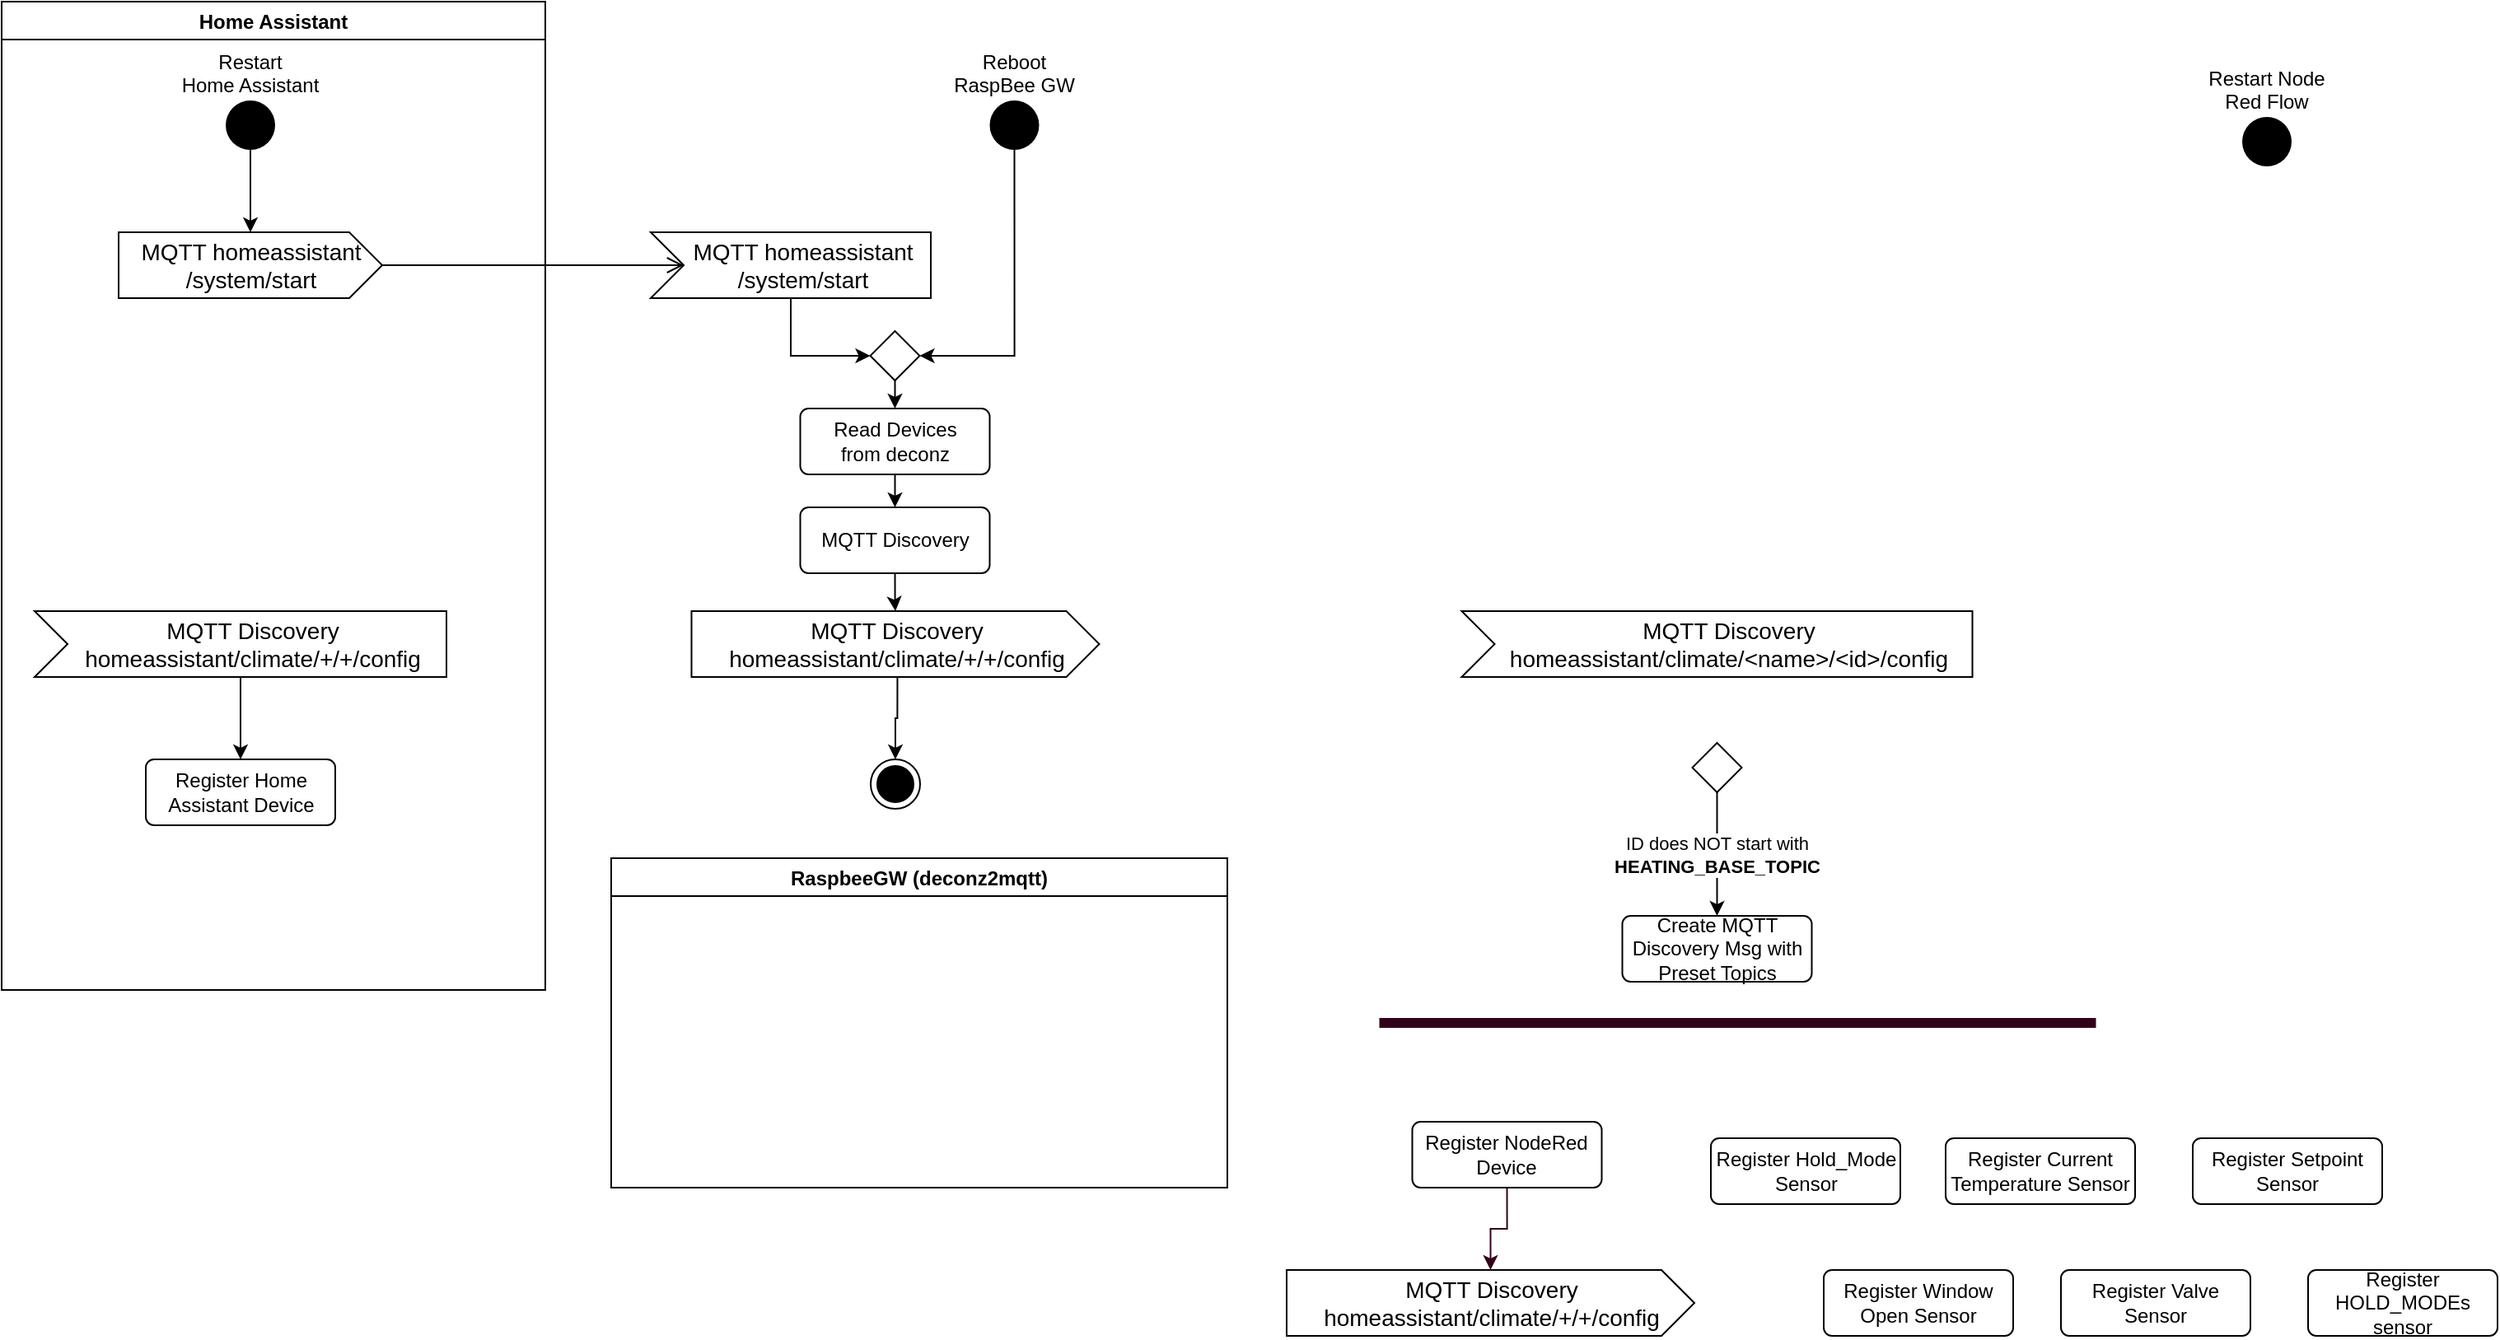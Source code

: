 <mxfile version="20.3.0" type="github">
  <diagram id="C5RBs43oDa-KdzZeNtuy" name="Page-1">
    <mxGraphModel dx="2241" dy="1248" grid="1" gridSize="10" guides="1" tooltips="1" connect="1" arrows="1" fold="1" page="1" pageScale="1" pageWidth="827" pageHeight="1169" math="0" shadow="0">
      <root>
        <mxCell id="WIyWlLk6GJQsqaUBKTNV-0" />
        <mxCell id="WIyWlLk6GJQsqaUBKTNV-1" parent="WIyWlLk6GJQsqaUBKTNV-0" />
        <mxCell id="29Iw6GfVD3pd1RVkc-vz-72" style="edgeStyle=orthogonalEdgeStyle;rounded=0;orthogonalLoop=1;jettySize=auto;html=1;strokeColor=#33001A;exitX=0.5;exitY=1;exitDx=0;exitDy=0;" edge="1" parent="WIyWlLk6GJQsqaUBKTNV-1" source="29Iw6GfVD3pd1RVkc-vz-73" target="29Iw6GfVD3pd1RVkc-vz-71">
          <mxGeometry relative="1" as="geometry" />
        </mxCell>
        <mxCell id="29Iw6GfVD3pd1RVkc-vz-15" value="Register Valve Sensor" style="html=1;align=center;verticalAlign=middle;rounded=1;absoluteArcSize=1;arcSize=10;dashed=0;whiteSpace=wrap;" vertex="1" parent="WIyWlLk6GJQsqaUBKTNV-1">
          <mxGeometry x="1270" y="800" width="115" height="40" as="geometry" />
        </mxCell>
        <mxCell id="29Iw6GfVD3pd1RVkc-vz-52" style="edgeStyle=orthogonalEdgeStyle;rounded=0;orthogonalLoop=1;jettySize=auto;html=1;exitX=0.5;exitY=1;exitDx=0;exitDy=0;entryX=1;entryY=0.5;entryDx=0;entryDy=0;" edge="1" parent="WIyWlLk6GJQsqaUBKTNV-1" source="29Iw6GfVD3pd1RVkc-vz-18" target="29Iw6GfVD3pd1RVkc-vz-48">
          <mxGeometry relative="1" as="geometry" />
        </mxCell>
        <mxCell id="29Iw6GfVD3pd1RVkc-vz-22" value="Restart Node&#xa;Red Flow" style="ellipse;fillColor=#000000;strokeColor=none;verticalAlign=bottom;labelPosition=center;verticalLabelPosition=top;align=center;" vertex="1" parent="WIyWlLk6GJQsqaUBKTNV-1">
          <mxGeometry x="1380" y="100" width="30" height="30" as="geometry" />
        </mxCell>
        <mxCell id="29Iw6GfVD3pd1RVkc-vz-30" value="Home Assistant" style="swimlane;" vertex="1" parent="WIyWlLk6GJQsqaUBKTNV-1">
          <mxGeometry x="20" y="30" width="330" height="600" as="geometry" />
        </mxCell>
        <mxCell id="29Iw6GfVD3pd1RVkc-vz-19" value="Restart &#xa;Home Assistant" style="ellipse;fillColor=#000000;strokeColor=none;verticalAlign=bottom;labelPosition=center;verticalLabelPosition=top;align=center;" vertex="1" parent="29Iw6GfVD3pd1RVkc-vz-30">
          <mxGeometry x="136" y="60" width="30" height="30" as="geometry" />
        </mxCell>
        <mxCell id="29Iw6GfVD3pd1RVkc-vz-25" value="MQTT homeassistant&lt;br&gt;/system/start" style="html=1;shape=mxgraph.infographic.ribbonSimple;notch1=0;notch2=20;align=center;verticalAlign=middle;fontSize=14;fontStyle=0;fillColor=#FFFFFF;" vertex="1" parent="29Iw6GfVD3pd1RVkc-vz-30">
          <mxGeometry x="71" y="140" width="160" height="40" as="geometry" />
        </mxCell>
        <mxCell id="29Iw6GfVD3pd1RVkc-vz-28" style="edgeStyle=orthogonalEdgeStyle;rounded=0;orthogonalLoop=1;jettySize=auto;html=1;exitX=0.5;exitY=1;exitDx=0;exitDy=0;" edge="1" parent="29Iw6GfVD3pd1RVkc-vz-30" source="29Iw6GfVD3pd1RVkc-vz-19" target="29Iw6GfVD3pd1RVkc-vz-25">
          <mxGeometry relative="1" as="geometry">
            <mxPoint x="151" y="250" as="targetPoint" />
          </mxGeometry>
        </mxCell>
        <mxCell id="29Iw6GfVD3pd1RVkc-vz-62" style="edgeStyle=orthogonalEdgeStyle;rounded=0;orthogonalLoop=1;jettySize=auto;html=1;exitX=0;exitY=0;exitDx=125;exitDy=40;exitPerimeter=0;entryX=0.5;entryY=0;entryDx=0;entryDy=0;" edge="1" parent="29Iw6GfVD3pd1RVkc-vz-30" source="29Iw6GfVD3pd1RVkc-vz-59" target="29Iw6GfVD3pd1RVkc-vz-61">
          <mxGeometry relative="1" as="geometry" />
        </mxCell>
        <mxCell id="29Iw6GfVD3pd1RVkc-vz-59" value="MQTT Discovery &lt;br&gt;homeassistant/climate/+/+/config" style="html=1;shape=mxgraph.infographic.ribbonSimple;notch1=20;notch2=0;align=center;verticalAlign=middle;fontSize=14;fontStyle=0;fillColor=#FFFFFF;flipH=0;spacingRight=0;spacingLeft=14;" vertex="1" parent="29Iw6GfVD3pd1RVkc-vz-30">
          <mxGeometry x="20" y="370" width="250" height="40" as="geometry" />
        </mxCell>
        <mxCell id="29Iw6GfVD3pd1RVkc-vz-61" value="Register Home Assistant Device" style="html=1;align=center;verticalAlign=middle;rounded=1;absoluteArcSize=1;arcSize=10;dashed=0;whiteSpace=wrap;" vertex="1" parent="29Iw6GfVD3pd1RVkc-vz-30">
          <mxGeometry x="87.5" y="460" width="115" height="40" as="geometry" />
        </mxCell>
        <mxCell id="29Iw6GfVD3pd1RVkc-vz-31" value="RaspbeeGW (deconz2mqtt)" style="swimlane;" vertex="1" parent="WIyWlLk6GJQsqaUBKTNV-1">
          <mxGeometry x="390" y="550" width="374" height="200" as="geometry" />
        </mxCell>
        <mxCell id="29Iw6GfVD3pd1RVkc-vz-54" style="edgeStyle=orthogonalEdgeStyle;rounded=0;orthogonalLoop=1;jettySize=auto;html=1;exitX=0.5;exitY=1;exitDx=0;exitDy=0;" edge="1" parent="WIyWlLk6GJQsqaUBKTNV-1" source="29Iw6GfVD3pd1RVkc-vz-33" target="29Iw6GfVD3pd1RVkc-vz-44">
          <mxGeometry relative="1" as="geometry" />
        </mxCell>
        <mxCell id="29Iw6GfVD3pd1RVkc-vz-33" value="MQTT Discovery" style="html=1;align=center;verticalAlign=middle;rounded=1;absoluteArcSize=1;arcSize=10;dashed=0;whiteSpace=wrap;" vertex="1" parent="WIyWlLk6GJQsqaUBKTNV-1">
          <mxGeometry x="504.75" y="337" width="115" height="40" as="geometry" />
        </mxCell>
        <mxCell id="29Iw6GfVD3pd1RVkc-vz-34" value="" style="endArrow=open;startArrow=none;endFill=0;startFill=0;endSize=8;html=1;verticalAlign=bottom;labelBackgroundColor=none;strokeWidth=1;rounded=0;exitX=1;exitY=0.5;exitDx=0;exitDy=0;exitPerimeter=0;entryX=0;entryY=0;entryDx=20;entryDy=20;entryPerimeter=0;" edge="1" parent="WIyWlLk6GJQsqaUBKTNV-1" source="29Iw6GfVD3pd1RVkc-vz-25" target="29Iw6GfVD3pd1RVkc-vz-29">
          <mxGeometry width="160" relative="1" as="geometry">
            <mxPoint x="330" y="290" as="sourcePoint" />
            <mxPoint x="490" y="290" as="targetPoint" />
          </mxGeometry>
        </mxCell>
        <mxCell id="29Iw6GfVD3pd1RVkc-vz-53" style="edgeStyle=orthogonalEdgeStyle;rounded=0;orthogonalLoop=1;jettySize=auto;html=1;exitX=0.5;exitY=1;exitDx=0;exitDy=0;entryX=0.5;entryY=0;entryDx=0;entryDy=0;" edge="1" parent="WIyWlLk6GJQsqaUBKTNV-1" source="29Iw6GfVD3pd1RVkc-vz-36" target="29Iw6GfVD3pd1RVkc-vz-33">
          <mxGeometry relative="1" as="geometry" />
        </mxCell>
        <mxCell id="29Iw6GfVD3pd1RVkc-vz-36" value="&lt;div&gt;Read Devices&lt;br&gt;&lt;/div&gt;&lt;div&gt;from deconz&lt;/div&gt;" style="html=1;align=center;verticalAlign=middle;rounded=1;absoluteArcSize=1;arcSize=10;dashed=0;whiteSpace=wrap;" vertex="1" parent="WIyWlLk6GJQsqaUBKTNV-1">
          <mxGeometry x="504.75" y="277" width="115" height="40" as="geometry" />
        </mxCell>
        <mxCell id="29Iw6GfVD3pd1RVkc-vz-57" style="edgeStyle=orthogonalEdgeStyle;rounded=0;orthogonalLoop=1;jettySize=auto;html=1;exitX=0.505;exitY=1;exitDx=0;exitDy=0;exitPerimeter=0;entryX=0.5;entryY=0;entryDx=0;entryDy=0;" edge="1" parent="WIyWlLk6GJQsqaUBKTNV-1" source="29Iw6GfVD3pd1RVkc-vz-44" target="29Iw6GfVD3pd1RVkc-vz-56">
          <mxGeometry relative="1" as="geometry" />
        </mxCell>
        <mxCell id="29Iw6GfVD3pd1RVkc-vz-44" value="MQTT Discovery &lt;br&gt;homeassistant/climate/+/+/config" style="html=1;shape=mxgraph.infographic.ribbonSimple;notch1=0;notch2=20;align=center;verticalAlign=middle;fontSize=14;fontStyle=0;fillColor=#FFFFFF;" vertex="1" parent="WIyWlLk6GJQsqaUBKTNV-1">
          <mxGeometry x="438.75" y="400" width="247.5" height="40" as="geometry" />
        </mxCell>
        <mxCell id="29Iw6GfVD3pd1RVkc-vz-55" style="edgeStyle=orthogonalEdgeStyle;rounded=0;orthogonalLoop=1;jettySize=auto;html=1;exitX=0;exitY=0;exitDx=85;exitDy=40;exitPerimeter=0;entryX=0;entryY=0.5;entryDx=0;entryDy=0;" edge="1" parent="WIyWlLk6GJQsqaUBKTNV-1" source="29Iw6GfVD3pd1RVkc-vz-29" target="29Iw6GfVD3pd1RVkc-vz-48">
          <mxGeometry relative="1" as="geometry" />
        </mxCell>
        <mxCell id="29Iw6GfVD3pd1RVkc-vz-29" value="MQTT homeassistant&lt;br&gt;/system/start" style="html=1;shape=mxgraph.infographic.ribbonSimple;notch1=20;notch2=0;align=center;verticalAlign=middle;fontSize=14;fontStyle=0;fillColor=#FFFFFF;flipH=0;spacingRight=0;spacingLeft=14;" vertex="1" parent="WIyWlLk6GJQsqaUBKTNV-1">
          <mxGeometry x="414" y="170" width="170" height="40" as="geometry" />
        </mxCell>
        <mxCell id="29Iw6GfVD3pd1RVkc-vz-50" style="edgeStyle=orthogonalEdgeStyle;rounded=0;orthogonalLoop=1;jettySize=auto;html=1;exitX=0.5;exitY=1;exitDx=0;exitDy=0;entryX=0.5;entryY=0;entryDx=0;entryDy=0;" edge="1" parent="WIyWlLk6GJQsqaUBKTNV-1" source="29Iw6GfVD3pd1RVkc-vz-48" target="29Iw6GfVD3pd1RVkc-vz-36">
          <mxGeometry relative="1" as="geometry" />
        </mxCell>
        <mxCell id="29Iw6GfVD3pd1RVkc-vz-48" value="" style="rhombus;" vertex="1" parent="WIyWlLk6GJQsqaUBKTNV-1">
          <mxGeometry x="547.25" y="230" width="30" height="30" as="geometry" />
        </mxCell>
        <mxCell id="29Iw6GfVD3pd1RVkc-vz-56" value="" style="ellipse;html=1;shape=endState;fillColor=strokeColor;" vertex="1" parent="WIyWlLk6GJQsqaUBKTNV-1">
          <mxGeometry x="547.5" y="490" width="30" height="30" as="geometry" />
        </mxCell>
        <mxCell id="29Iw6GfVD3pd1RVkc-vz-18" value="Reboot &#xa;RaspBee GW" style="ellipse;fillColor=#000000;strokeColor=none;verticalAlign=bottom;labelPosition=center;verticalLabelPosition=top;align=center;" vertex="1" parent="WIyWlLk6GJQsqaUBKTNV-1">
          <mxGeometry x="619.75" y="90" width="30" height="30" as="geometry" />
        </mxCell>
        <mxCell id="29Iw6GfVD3pd1RVkc-vz-63" value="MQTT Discovery &lt;br&gt;homeassistant/climate/&amp;lt;name&amp;gt;/&amp;lt;id&amp;gt;/config" style="html=1;shape=mxgraph.infographic.ribbonSimple;notch1=20;notch2=0;align=center;verticalAlign=middle;fontSize=14;fontStyle=0;fillColor=#FFFFFF;flipH=0;spacingRight=0;spacingLeft=14;" vertex="1" parent="WIyWlLk6GJQsqaUBKTNV-1">
          <mxGeometry x="906.25" y="400" width="310" height="40" as="geometry" />
        </mxCell>
        <mxCell id="29Iw6GfVD3pd1RVkc-vz-68" value="ID does NOT start with&lt;br&gt; &lt;b&gt;HEATING_BASE_TOPIC&lt;/b&gt;" style="edgeStyle=orthogonalEdgeStyle;rounded=0;orthogonalLoop=1;jettySize=auto;html=1;exitX=0.5;exitY=1;exitDx=0;exitDy=0;entryX=0.5;entryY=0;entryDx=0;entryDy=0;" edge="1" parent="WIyWlLk6GJQsqaUBKTNV-1" source="29Iw6GfVD3pd1RVkc-vz-64" target="29Iw6GfVD3pd1RVkc-vz-67">
          <mxGeometry relative="1" as="geometry" />
        </mxCell>
        <mxCell id="29Iw6GfVD3pd1RVkc-vz-64" value="" style="rhombus;" vertex="1" parent="WIyWlLk6GJQsqaUBKTNV-1">
          <mxGeometry x="1046.25" y="480" width="30" height="30" as="geometry" />
        </mxCell>
        <mxCell id="29Iw6GfVD3pd1RVkc-vz-67" value="Create MQTT Discovery Msg with Preset Topics" style="html=1;align=center;verticalAlign=middle;rounded=1;absoluteArcSize=1;arcSize=10;dashed=0;whiteSpace=wrap;" vertex="1" parent="WIyWlLk6GJQsqaUBKTNV-1">
          <mxGeometry x="1003.75" y="585" width="115" height="40" as="geometry" />
        </mxCell>
        <mxCell id="29Iw6GfVD3pd1RVkc-vz-69" value="" style="shape=line;html=1;strokeWidth=6;strokeColor=#33001A;" vertex="1" parent="WIyWlLk6GJQsqaUBKTNV-1">
          <mxGeometry x="856.25" y="645" width="435" height="10" as="geometry" />
        </mxCell>
        <mxCell id="29Iw6GfVD3pd1RVkc-vz-71" value="MQTT Discovery &lt;br&gt;homeassistant/climate/+/+/config" style="html=1;shape=mxgraph.infographic.ribbonSimple;notch1=0;notch2=20;align=center;verticalAlign=middle;fontSize=14;fontStyle=0;fillColor=#FFFFFF;" vertex="1" parent="WIyWlLk6GJQsqaUBKTNV-1">
          <mxGeometry x="800" y="800" width="247.5" height="40" as="geometry" />
        </mxCell>
        <mxCell id="29Iw6GfVD3pd1RVkc-vz-73" value="Register NodeRed Device" style="html=1;align=center;verticalAlign=middle;rounded=1;absoluteArcSize=1;arcSize=10;dashed=0;whiteSpace=wrap;" vertex="1" parent="WIyWlLk6GJQsqaUBKTNV-1">
          <mxGeometry x="876.25" y="710" width="115" height="40" as="geometry" />
        </mxCell>
        <mxCell id="29Iw6GfVD3pd1RVkc-vz-74" value="Register Hold_Mode Sensor" style="html=1;align=center;verticalAlign=middle;rounded=1;absoluteArcSize=1;arcSize=10;dashed=0;whiteSpace=wrap;" vertex="1" parent="WIyWlLk6GJQsqaUBKTNV-1">
          <mxGeometry x="1057.5" y="720" width="115" height="40" as="geometry" />
        </mxCell>
        <mxCell id="29Iw6GfVD3pd1RVkc-vz-75" value="Register HOLD_MODEs sensor" style="html=1;align=center;verticalAlign=middle;rounded=1;absoluteArcSize=1;arcSize=10;dashed=0;whiteSpace=wrap;" vertex="1" parent="WIyWlLk6GJQsqaUBKTNV-1">
          <mxGeometry x="1420" y="800" width="115" height="40" as="geometry" />
        </mxCell>
        <mxCell id="29Iw6GfVD3pd1RVkc-vz-76" value="Register Current Temperature Sensor" style="html=1;align=center;verticalAlign=middle;rounded=1;absoluteArcSize=1;arcSize=10;dashed=0;whiteSpace=wrap;" vertex="1" parent="WIyWlLk6GJQsqaUBKTNV-1">
          <mxGeometry x="1200" y="720" width="115" height="40" as="geometry" />
        </mxCell>
        <mxCell id="29Iw6GfVD3pd1RVkc-vz-77" value="Register Window Open Sensor" style="html=1;align=center;verticalAlign=middle;rounded=1;absoluteArcSize=1;arcSize=10;dashed=0;whiteSpace=wrap;" vertex="1" parent="WIyWlLk6GJQsqaUBKTNV-1">
          <mxGeometry x="1126" y="800" width="115" height="40" as="geometry" />
        </mxCell>
        <mxCell id="29Iw6GfVD3pd1RVkc-vz-79" value="Register Setpoint Sensor" style="html=1;align=center;verticalAlign=middle;rounded=1;absoluteArcSize=1;arcSize=10;dashed=0;whiteSpace=wrap;" vertex="1" parent="WIyWlLk6GJQsqaUBKTNV-1">
          <mxGeometry x="1350" y="720" width="115" height="40" as="geometry" />
        </mxCell>
      </root>
    </mxGraphModel>
  </diagram>
</mxfile>
